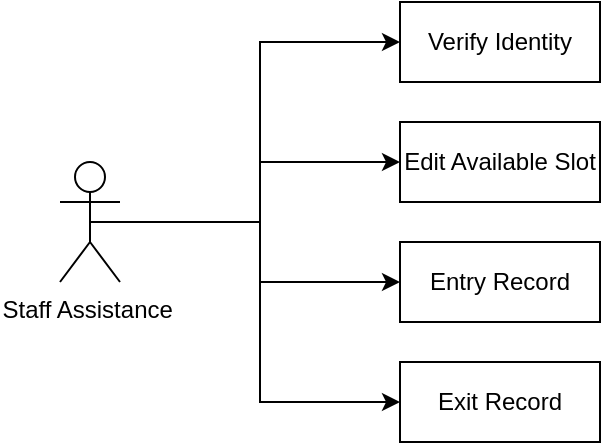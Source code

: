 <mxfile version="20.3.1" type="github">
  <diagram id="EsVm0MEdrvjAB5VDoBt5" name="Page-1">
    <mxGraphModel dx="1038" dy="571" grid="1" gridSize="10" guides="1" tooltips="1" connect="1" arrows="1" fold="1" page="1" pageScale="1" pageWidth="850" pageHeight="1100" math="0" shadow="0">
      <root>
        <mxCell id="0" />
        <mxCell id="1" parent="0" />
        <mxCell id="zkucOVsSjWXVfoTCFv0d-9" style="edgeStyle=orthogonalEdgeStyle;rounded=0;orthogonalLoop=1;jettySize=auto;html=1;exitX=0.5;exitY=0.5;exitDx=0;exitDy=0;exitPerimeter=0;entryX=0;entryY=0.5;entryDx=0;entryDy=0;" parent="1" source="zkucOVsSjWXVfoTCFv0d-1" target="zkucOVsSjWXVfoTCFv0d-5" edge="1">
          <mxGeometry relative="1" as="geometry" />
        </mxCell>
        <mxCell id="zkucOVsSjWXVfoTCFv0d-15" style="edgeStyle=orthogonalEdgeStyle;rounded=0;orthogonalLoop=1;jettySize=auto;html=1;exitX=0.5;exitY=0.5;exitDx=0;exitDy=0;exitPerimeter=0;entryX=0;entryY=0.5;entryDx=0;entryDy=0;" parent="1" source="zkucOVsSjWXVfoTCFv0d-1" target="zkucOVsSjWXVfoTCFv0d-13" edge="1">
          <mxGeometry relative="1" as="geometry" />
        </mxCell>
        <mxCell id="zkucOVsSjWXVfoTCFv0d-16" style="edgeStyle=orthogonalEdgeStyle;rounded=0;orthogonalLoop=1;jettySize=auto;html=1;exitX=0.5;exitY=0.5;exitDx=0;exitDy=0;exitPerimeter=0;entryX=0;entryY=0.5;entryDx=0;entryDy=0;" parent="1" source="zkucOVsSjWXVfoTCFv0d-1" target="zkucOVsSjWXVfoTCFv0d-14" edge="1">
          <mxGeometry relative="1" as="geometry" />
        </mxCell>
        <mxCell id="zkucOVsSjWXVfoTCFv0d-17" style="edgeStyle=orthogonalEdgeStyle;rounded=0;orthogonalLoop=1;jettySize=auto;html=1;exitX=0.5;exitY=0.5;exitDx=0;exitDy=0;exitPerimeter=0;" parent="1" source="zkucOVsSjWXVfoTCFv0d-1" target="zkucOVsSjWXVfoTCFv0d-6" edge="1">
          <mxGeometry relative="1" as="geometry" />
        </mxCell>
        <mxCell id="zkucOVsSjWXVfoTCFv0d-1" value="Staff Assistance&amp;nbsp;" style="shape=umlActor;verticalLabelPosition=bottom;verticalAlign=top;html=1;outlineConnect=0;" parent="1" vertex="1">
          <mxGeometry x="110" y="200" width="30" height="60" as="geometry" />
        </mxCell>
        <mxCell id="zkucOVsSjWXVfoTCFv0d-5" value="Verify Identity" style="rounded=0;whiteSpace=wrap;html=1;" parent="1" vertex="1">
          <mxGeometry x="280" y="120" width="100" height="40" as="geometry" />
        </mxCell>
        <mxCell id="zkucOVsSjWXVfoTCFv0d-6" value="Edit Available Slot" style="rounded=0;whiteSpace=wrap;html=1;" parent="1" vertex="1">
          <mxGeometry x="280" y="180" width="100" height="40" as="geometry" />
        </mxCell>
        <mxCell id="zkucOVsSjWXVfoTCFv0d-13" value="Entry Record" style="rounded=0;whiteSpace=wrap;html=1;" parent="1" vertex="1">
          <mxGeometry x="280" y="240" width="100" height="40" as="geometry" />
        </mxCell>
        <mxCell id="zkucOVsSjWXVfoTCFv0d-14" value="Exit Record" style="rounded=0;whiteSpace=wrap;html=1;" parent="1" vertex="1">
          <mxGeometry x="280" y="300" width="100" height="40" as="geometry" />
        </mxCell>
      </root>
    </mxGraphModel>
  </diagram>
</mxfile>
